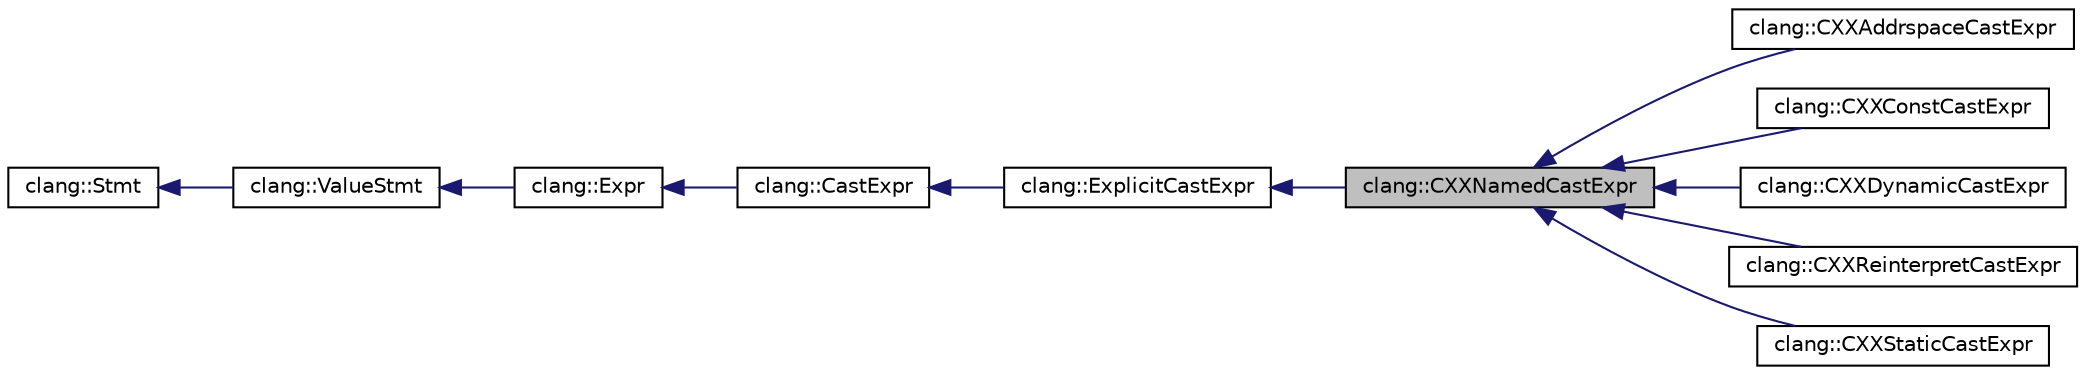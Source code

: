 digraph "clang::CXXNamedCastExpr"
{
 // LATEX_PDF_SIZE
  bgcolor="transparent";
  edge [fontname="Helvetica",fontsize="10",labelfontname="Helvetica",labelfontsize="10"];
  node [fontname="Helvetica",fontsize="10",shape=record];
  rankdir="LR";
  Node1 [label="clang::CXXNamedCastExpr",height=0.2,width=0.4,color="black", fillcolor="grey75", style="filled", fontcolor="black",tooltip="Abstract class common to all of the C++ \"named\"/\"keyword\" casts."];
  Node2 -> Node1 [dir="back",color="midnightblue",fontsize="10",style="solid",fontname="Helvetica"];
  Node2 [label="clang::ExplicitCastExpr",height=0.2,width=0.4,color="black",URL="$classclang_1_1ExplicitCastExpr.html",tooltip="ExplicitCastExpr - An explicit cast written in the source code."];
  Node3 -> Node2 [dir="back",color="midnightblue",fontsize="10",style="solid",fontname="Helvetica"];
  Node3 [label="clang::CastExpr",height=0.2,width=0.4,color="black",URL="$classclang_1_1CastExpr.html",tooltip="CastExpr - Base class for type casts, including both implicit casts (ImplicitCastExpr) and explicit c..."];
  Node4 -> Node3 [dir="back",color="midnightblue",fontsize="10",style="solid",fontname="Helvetica"];
  Node4 [label="clang::Expr",height=0.2,width=0.4,color="black",URL="$classclang_1_1Expr.html",tooltip="This represents one expression."];
  Node5 -> Node4 [dir="back",color="midnightblue",fontsize="10",style="solid",fontname="Helvetica"];
  Node5 [label="clang::ValueStmt",height=0.2,width=0.4,color="black",URL="$classclang_1_1ValueStmt.html",tooltip="Represents a statement that could possibly have a value and type."];
  Node6 -> Node5 [dir="back",color="midnightblue",fontsize="10",style="solid",fontname="Helvetica"];
  Node6 [label="clang::Stmt",height=0.2,width=0.4,color="black",URL="$classclang_1_1Stmt.html",tooltip="Stmt - This represents one statement."];
  Node1 -> Node7 [dir="back",color="midnightblue",fontsize="10",style="solid",fontname="Helvetica"];
  Node7 [label="clang::CXXAddrspaceCastExpr",height=0.2,width=0.4,color="black",URL="$classclang_1_1CXXAddrspaceCastExpr.html",tooltip="A C++ addrspace_cast expression (currently only enabled for OpenCL)."];
  Node1 -> Node8 [dir="back",color="midnightblue",fontsize="10",style="solid",fontname="Helvetica"];
  Node8 [label="clang::CXXConstCastExpr",height=0.2,width=0.4,color="black",URL="$classclang_1_1CXXConstCastExpr.html",tooltip="A C++ const_cast expression (C++ [expr.const.cast])."];
  Node1 -> Node9 [dir="back",color="midnightblue",fontsize="10",style="solid",fontname="Helvetica"];
  Node9 [label="clang::CXXDynamicCastExpr",height=0.2,width=0.4,color="black",URL="$classclang_1_1CXXDynamicCastExpr.html",tooltip="A C++ dynamic_cast expression (C++ [expr.dynamic.cast])."];
  Node1 -> Node10 [dir="back",color="midnightblue",fontsize="10",style="solid",fontname="Helvetica"];
  Node10 [label="clang::CXXReinterpretCastExpr",height=0.2,width=0.4,color="black",URL="$classclang_1_1CXXReinterpretCastExpr.html",tooltip="A C++ reinterpret_cast expression (C++ [expr.reinterpret.cast])."];
  Node1 -> Node11 [dir="back",color="midnightblue",fontsize="10",style="solid",fontname="Helvetica"];
  Node11 [label="clang::CXXStaticCastExpr",height=0.2,width=0.4,color="black",URL="$classclang_1_1CXXStaticCastExpr.html",tooltip="A C++ static_cast expression (C++ [expr.static.cast])."];
}
